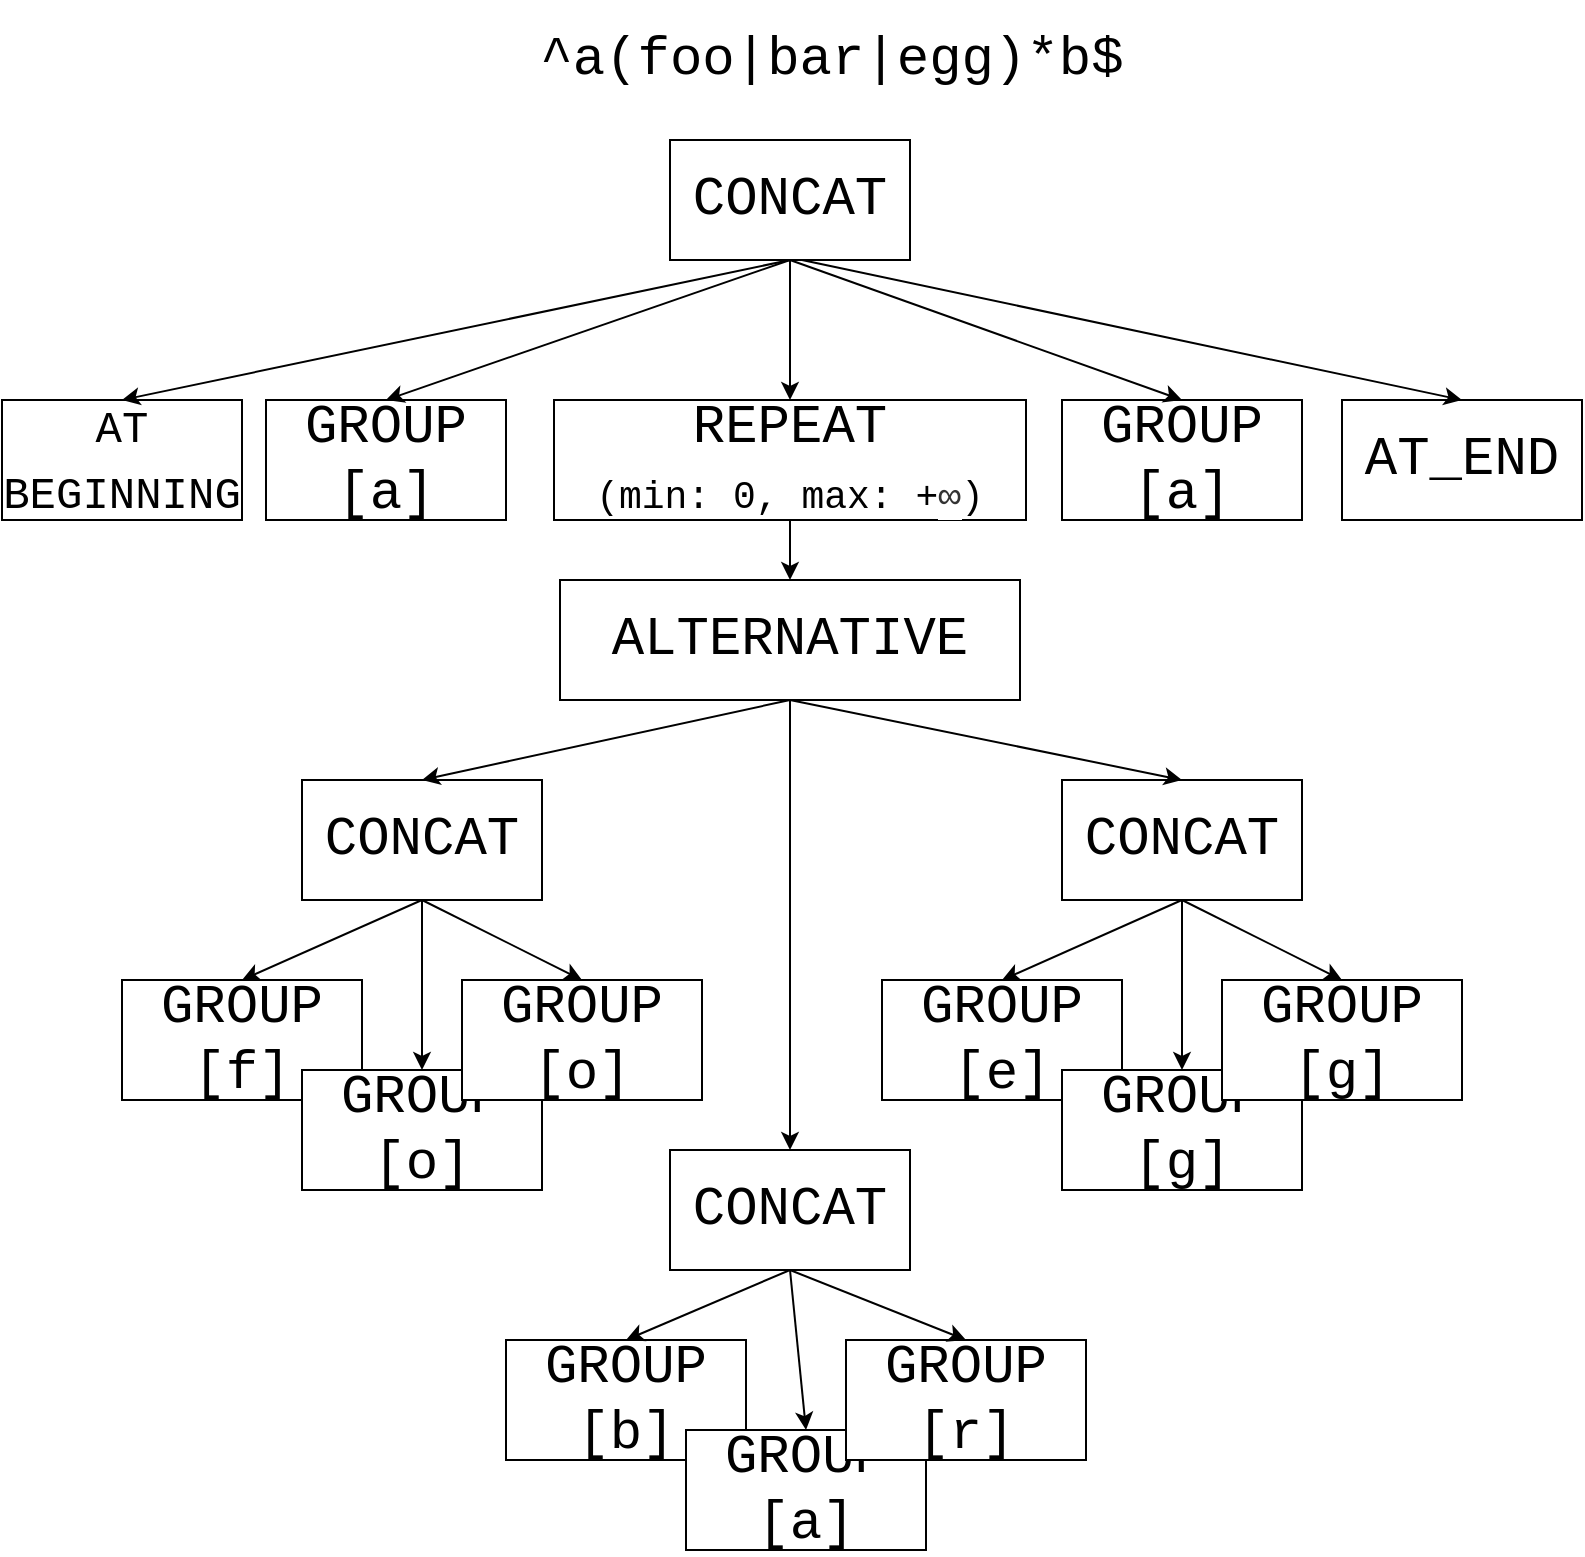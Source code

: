 <mxfile version="13.3.5" type="device"><diagram id="1nbXDN-Ra3z4I-f-eUuL" name="Page-1"><mxGraphModel dx="946" dy="597" grid="1" gridSize="10" guides="1" tooltips="1" connect="1" arrows="1" fold="1" page="1" pageScale="1" pageWidth="827" pageHeight="1169" math="0" shadow="0"><root><mxCell id="0"/><mxCell id="1" parent="0"/><mxCell id="zU-4a7NtEvsF7ziLQ6Jj-1" value="^a(foo|bar|egg)*b$" style="text;html=1;strokeColor=none;fillColor=none;align=center;verticalAlign=middle;whiteSpace=wrap;rounded=0;fontFamily=Courier New;fontSize=27;" vertex="1" parent="1"><mxGeometry x="250" y="10" width="350" height="60" as="geometry"/></mxCell><mxCell id="zU-4a7NtEvsF7ziLQ6Jj-21" value="CONCAT" style="rounded=0;whiteSpace=wrap;html=1;fontFamily=Courier New;fontSize=27;" vertex="1" parent="1"><mxGeometry x="344" y="80" width="120" height="60" as="geometry"/></mxCell><mxCell id="zU-4a7NtEvsF7ziLQ6Jj-22" value="GROUP&lt;br&gt;[a]" style="rounded=0;whiteSpace=wrap;html=1;fontFamily=Courier New;fontSize=27;" vertex="1" parent="1"><mxGeometry x="142" y="210" width="120" height="60" as="geometry"/></mxCell><mxCell id="zU-4a7NtEvsF7ziLQ6Jj-23" value="ALTERNATIVE" style="rounded=0;whiteSpace=wrap;html=1;fontFamily=Courier New;fontSize=27;" vertex="1" parent="1"><mxGeometry x="289" y="300" width="230" height="60" as="geometry"/></mxCell><mxCell id="zU-4a7NtEvsF7ziLQ6Jj-24" value="REPEAT&lt;br&gt;&lt;font style=&quot;font-size: 19px&quot;&gt;&lt;span&gt;(min: 0, max: +&lt;/span&gt;&lt;span style=&quot;color: rgb(51, 51, 51); background-color: rgb(255, 255, 255);&quot;&gt;∞&lt;/span&gt;&lt;/font&gt;&lt;font style=&quot;font-size: 19px&quot;&gt;)&lt;/font&gt;" style="rounded=0;whiteSpace=wrap;html=1;fontFamily=Courier New;fontSize=27;" vertex="1" parent="1"><mxGeometry x="286" y="210" width="236" height="60" as="geometry"/></mxCell><mxCell id="zU-4a7NtEvsF7ziLQ6Jj-25" value="GROUP&lt;br&gt;[a]" style="rounded=0;whiteSpace=wrap;html=1;fontFamily=Courier New;fontSize=27;" vertex="1" parent="1"><mxGeometry x="540" y="210" width="120" height="60" as="geometry"/></mxCell><mxCell id="zU-4a7NtEvsF7ziLQ6Jj-26" value="CONCAT" style="rounded=0;whiteSpace=wrap;html=1;fontFamily=Courier New;fontSize=27;" vertex="1" parent="1"><mxGeometry x="160" y="400" width="120" height="60" as="geometry"/></mxCell><mxCell id="zU-4a7NtEvsF7ziLQ6Jj-27" value="CONCAT" style="rounded=0;whiteSpace=wrap;html=1;fontFamily=Courier New;fontSize=27;" vertex="1" parent="1"><mxGeometry x="344" y="585" width="120" height="60" as="geometry"/></mxCell><mxCell id="zU-4a7NtEvsF7ziLQ6Jj-28" value="CONCAT" style="rounded=0;whiteSpace=wrap;html=1;fontFamily=Courier New;fontSize=27;" vertex="1" parent="1"><mxGeometry x="540" y="400" width="120" height="60" as="geometry"/></mxCell><mxCell id="zU-4a7NtEvsF7ziLQ6Jj-29" value="GROUP&lt;br&gt;[f]" style="rounded=0;whiteSpace=wrap;html=1;fontFamily=Courier New;fontSize=27;" vertex="1" parent="1"><mxGeometry x="70" y="500" width="120" height="60" as="geometry"/></mxCell><mxCell id="zU-4a7NtEvsF7ziLQ6Jj-30" value="GROUP&lt;br&gt;[o]" style="rounded=0;whiteSpace=wrap;html=1;fontFamily=Courier New;fontSize=27;" vertex="1" parent="1"><mxGeometry x="160" y="545" width="120" height="60" as="geometry"/></mxCell><mxCell id="zU-4a7NtEvsF7ziLQ6Jj-31" value="GROUP&lt;br&gt;[o]" style="rounded=0;whiteSpace=wrap;html=1;fontFamily=Courier New;fontSize=27;" vertex="1" parent="1"><mxGeometry x="240" y="500" width="120" height="60" as="geometry"/></mxCell><mxCell id="zU-4a7NtEvsF7ziLQ6Jj-33" value="GROUP&lt;br&gt;[e]" style="rounded=0;whiteSpace=wrap;html=1;fontFamily=Courier New;fontSize=27;" vertex="1" parent="1"><mxGeometry x="450" y="500" width="120" height="60" as="geometry"/></mxCell><mxCell id="zU-4a7NtEvsF7ziLQ6Jj-34" value="GROUP&lt;br&gt;[g]" style="rounded=0;whiteSpace=wrap;html=1;fontFamily=Courier New;fontSize=27;" vertex="1" parent="1"><mxGeometry x="540" y="545" width="120" height="60" as="geometry"/></mxCell><mxCell id="zU-4a7NtEvsF7ziLQ6Jj-35" value="GROUP&lt;br&gt;[g]" style="rounded=0;whiteSpace=wrap;html=1;fontFamily=Courier New;fontSize=27;" vertex="1" parent="1"><mxGeometry x="620" y="500" width="120" height="60" as="geometry"/></mxCell><mxCell id="zU-4a7NtEvsF7ziLQ6Jj-36" value="GROUP&lt;br&gt;[b]" style="rounded=0;whiteSpace=wrap;html=1;fontFamily=Courier New;fontSize=27;" vertex="1" parent="1"><mxGeometry x="262" y="680" width="120" height="60" as="geometry"/></mxCell><mxCell id="zU-4a7NtEvsF7ziLQ6Jj-37" value="GROUP&lt;br&gt;[a]" style="rounded=0;whiteSpace=wrap;html=1;fontFamily=Courier New;fontSize=27;" vertex="1" parent="1"><mxGeometry x="352" y="725" width="120" height="60" as="geometry"/></mxCell><mxCell id="zU-4a7NtEvsF7ziLQ6Jj-38" value="GROUP&lt;br&gt;[r]" style="rounded=0;whiteSpace=wrap;html=1;fontFamily=Courier New;fontSize=27;" vertex="1" parent="1"><mxGeometry x="432" y="680" width="120" height="60" as="geometry"/></mxCell><mxCell id="zU-4a7NtEvsF7ziLQ6Jj-39" value="" style="endArrow=classic;html=1;fontFamily=Courier New;fontSize=27;entryX=0.5;entryY=0;entryDx=0;entryDy=0;exitX=0.5;exitY=1;exitDx=0;exitDy=0;" edge="1" parent="1" source="zU-4a7NtEvsF7ziLQ6Jj-23" target="zU-4a7NtEvsF7ziLQ6Jj-28"><mxGeometry width="50" height="50" relative="1" as="geometry"><mxPoint x="460" y="550" as="sourcePoint"/><mxPoint x="510" y="500" as="targetPoint"/></mxGeometry></mxCell><mxCell id="zU-4a7NtEvsF7ziLQ6Jj-40" value="" style="endArrow=classic;html=1;fontFamily=Courier New;fontSize=27;entryX=0.5;entryY=0;entryDx=0;entryDy=0;exitX=0.5;exitY=1;exitDx=0;exitDy=0;" edge="1" parent="1" source="zU-4a7NtEvsF7ziLQ6Jj-23" target="zU-4a7NtEvsF7ziLQ6Jj-26"><mxGeometry width="50" height="50" relative="1" as="geometry"><mxPoint x="414" y="370" as="sourcePoint"/><mxPoint x="610" y="410" as="targetPoint"/></mxGeometry></mxCell><mxCell id="zU-4a7NtEvsF7ziLQ6Jj-41" value="" style="endArrow=classic;html=1;fontFamily=Courier New;fontSize=27;entryX=0.5;entryY=0;entryDx=0;entryDy=0;" edge="1" parent="1" target="zU-4a7NtEvsF7ziLQ6Jj-27"><mxGeometry width="50" height="50" relative="1" as="geometry"><mxPoint x="404" y="360" as="sourcePoint"/><mxPoint x="620" y="420" as="targetPoint"/></mxGeometry></mxCell><mxCell id="zU-4a7NtEvsF7ziLQ6Jj-42" value="" style="endArrow=classic;html=1;fontFamily=Courier New;fontSize=27;entryX=0.5;entryY=0;entryDx=0;entryDy=0;exitX=0.5;exitY=1;exitDx=0;exitDy=0;" edge="1" parent="1" source="zU-4a7NtEvsF7ziLQ6Jj-28" target="zU-4a7NtEvsF7ziLQ6Jj-35"><mxGeometry width="50" height="50" relative="1" as="geometry"><mxPoint x="434" y="390" as="sourcePoint"/><mxPoint x="630" y="430" as="targetPoint"/></mxGeometry></mxCell><mxCell id="zU-4a7NtEvsF7ziLQ6Jj-43" value="" style="endArrow=classic;html=1;fontFamily=Courier New;fontSize=27;entryX=0.5;entryY=0;entryDx=0;entryDy=0;" edge="1" parent="1" source="zU-4a7NtEvsF7ziLQ6Jj-28" target="zU-4a7NtEvsF7ziLQ6Jj-34"><mxGeometry width="50" height="50" relative="1" as="geometry"><mxPoint x="444" y="400" as="sourcePoint"/><mxPoint x="640" y="440" as="targetPoint"/></mxGeometry></mxCell><mxCell id="zU-4a7NtEvsF7ziLQ6Jj-44" value="" style="endArrow=classic;html=1;fontFamily=Courier New;fontSize=27;entryX=0.5;entryY=0;entryDx=0;entryDy=0;" edge="1" parent="1" target="zU-4a7NtEvsF7ziLQ6Jj-33"><mxGeometry width="50" height="50" relative="1" as="geometry"><mxPoint x="600" y="460" as="sourcePoint"/><mxPoint x="650" y="450" as="targetPoint"/></mxGeometry></mxCell><mxCell id="zU-4a7NtEvsF7ziLQ6Jj-45" value="" style="endArrow=classic;html=1;fontFamily=Courier New;fontSize=27;entryX=0.5;entryY=0;entryDx=0;entryDy=0;exitX=0.5;exitY=1;exitDx=0;exitDy=0;" edge="1" parent="1" source="zU-4a7NtEvsF7ziLQ6Jj-27" target="zU-4a7NtEvsF7ziLQ6Jj-38"><mxGeometry width="50" height="50" relative="1" as="geometry"><mxPoint x="464" y="420" as="sourcePoint"/><mxPoint x="660" y="460" as="targetPoint"/></mxGeometry></mxCell><mxCell id="zU-4a7NtEvsF7ziLQ6Jj-46" value="" style="endArrow=classic;html=1;fontFamily=Courier New;fontSize=27;entryX=0.5;entryY=0;entryDx=0;entryDy=0;exitX=0.5;exitY=1;exitDx=0;exitDy=0;" edge="1" parent="1" source="zU-4a7NtEvsF7ziLQ6Jj-27" target="zU-4a7NtEvsF7ziLQ6Jj-37"><mxGeometry width="50" height="50" relative="1" as="geometry"><mxPoint x="474" y="430" as="sourcePoint"/><mxPoint x="670" y="470" as="targetPoint"/></mxGeometry></mxCell><mxCell id="zU-4a7NtEvsF7ziLQ6Jj-47" value="" style="endArrow=classic;html=1;fontFamily=Courier New;fontSize=27;entryX=0.5;entryY=0;entryDx=0;entryDy=0;exitX=0.5;exitY=1;exitDx=0;exitDy=0;" edge="1" parent="1" source="zU-4a7NtEvsF7ziLQ6Jj-27" target="zU-4a7NtEvsF7ziLQ6Jj-36"><mxGeometry width="50" height="50" relative="1" as="geometry"><mxPoint x="484" y="440" as="sourcePoint"/><mxPoint x="680" y="480" as="targetPoint"/></mxGeometry></mxCell><mxCell id="zU-4a7NtEvsF7ziLQ6Jj-48" value="" style="endArrow=classic;html=1;fontFamily=Courier New;fontSize=27;entryX=0.5;entryY=0;entryDx=0;entryDy=0;exitX=0.5;exitY=1;exitDx=0;exitDy=0;" edge="1" parent="1" source="zU-4a7NtEvsF7ziLQ6Jj-26" target="zU-4a7NtEvsF7ziLQ6Jj-31"><mxGeometry width="50" height="50" relative="1" as="geometry"><mxPoint x="494" y="450" as="sourcePoint"/><mxPoint x="690" y="490" as="targetPoint"/></mxGeometry></mxCell><mxCell id="zU-4a7NtEvsF7ziLQ6Jj-49" value="" style="endArrow=classic;html=1;fontFamily=Courier New;fontSize=27;entryX=0.5;entryY=0;entryDx=0;entryDy=0;exitX=0.5;exitY=1;exitDx=0;exitDy=0;" edge="1" parent="1" source="zU-4a7NtEvsF7ziLQ6Jj-26" target="zU-4a7NtEvsF7ziLQ6Jj-30"><mxGeometry width="50" height="50" relative="1" as="geometry"><mxPoint x="210" y="460" as="sourcePoint"/><mxPoint x="310" y="510" as="targetPoint"/></mxGeometry></mxCell><mxCell id="zU-4a7NtEvsF7ziLQ6Jj-50" value="" style="endArrow=classic;html=1;fontFamily=Courier New;fontSize=27;entryX=0.5;entryY=0;entryDx=0;entryDy=0;" edge="1" parent="1" target="zU-4a7NtEvsF7ziLQ6Jj-29"><mxGeometry width="50" height="50" relative="1" as="geometry"><mxPoint x="220" y="460" as="sourcePoint"/><mxPoint x="320" y="520" as="targetPoint"/></mxGeometry></mxCell><mxCell id="zU-4a7NtEvsF7ziLQ6Jj-51" value="" style="endArrow=classic;html=1;fontFamily=Courier New;fontSize=27;entryX=0.5;entryY=0;entryDx=0;entryDy=0;" edge="1" parent="1" source="zU-4a7NtEvsF7ziLQ6Jj-24" target="zU-4a7NtEvsF7ziLQ6Jj-23"><mxGeometry width="50" height="50" relative="1" as="geometry"><mxPoint x="460" y="410" as="sourcePoint"/><mxPoint x="510" y="360" as="targetPoint"/></mxGeometry></mxCell><mxCell id="zU-4a7NtEvsF7ziLQ6Jj-52" value="" style="endArrow=classic;html=1;fontFamily=Courier New;fontSize=27;exitX=0.5;exitY=1;exitDx=0;exitDy=0;entryX=0.5;entryY=0;entryDx=0;entryDy=0;" edge="1" parent="1" source="zU-4a7NtEvsF7ziLQ6Jj-21" target="zU-4a7NtEvsF7ziLQ6Jj-24"><mxGeometry width="50" height="50" relative="1" as="geometry"><mxPoint x="415.714" y="270" as="sourcePoint"/><mxPoint x="404" y="200" as="targetPoint"/></mxGeometry></mxCell><mxCell id="zU-4a7NtEvsF7ziLQ6Jj-53" value="" style="endArrow=classic;html=1;fontFamily=Courier New;fontSize=27;entryX=0.5;entryY=0;entryDx=0;entryDy=0;exitX=0.5;exitY=1;exitDx=0;exitDy=0;" edge="1" parent="1" source="zU-4a7NtEvsF7ziLQ6Jj-21" target="zU-4a7NtEvsF7ziLQ6Jj-25"><mxGeometry width="50" height="50" relative="1" as="geometry"><mxPoint x="425.714" y="280" as="sourcePoint"/><mxPoint x="424" y="320" as="targetPoint"/></mxGeometry></mxCell><mxCell id="zU-4a7NtEvsF7ziLQ6Jj-54" value="" style="endArrow=classic;html=1;fontFamily=Courier New;fontSize=27;entryX=0.5;entryY=0;entryDx=0;entryDy=0;exitX=0.5;exitY=1;exitDx=0;exitDy=0;" edge="1" parent="1" source="zU-4a7NtEvsF7ziLQ6Jj-21" target="zU-4a7NtEvsF7ziLQ6Jj-22"><mxGeometry width="50" height="50" relative="1" as="geometry"><mxPoint x="410" y="160" as="sourcePoint"/><mxPoint x="640" y="210" as="targetPoint"/></mxGeometry></mxCell><mxCell id="zU-4a7NtEvsF7ziLQ6Jj-55" value="AT_END" style="rounded=0;whiteSpace=wrap;html=1;fontFamily=Courier New;fontSize=27;" vertex="1" parent="1"><mxGeometry x="680" y="210" width="120" height="60" as="geometry"/></mxCell><mxCell id="zU-4a7NtEvsF7ziLQ6Jj-56" value="&lt;font style=&quot;font-size: 22px&quot;&gt;AT&lt;br&gt;BEGINNING&lt;/font&gt;" style="rounded=0;whiteSpace=wrap;html=1;fontFamily=Courier New;fontSize=27;" vertex="1" parent="1"><mxGeometry x="10" y="210" width="120" height="60" as="geometry"/></mxCell><mxCell id="zU-4a7NtEvsF7ziLQ6Jj-57" value="" style="endArrow=classic;html=1;fontFamily=Courier New;fontSize=27;entryX=0.5;entryY=0;entryDx=0;entryDy=0;exitX=0.5;exitY=1;exitDx=0;exitDy=0;" edge="1" parent="1" source="zU-4a7NtEvsF7ziLQ6Jj-21" target="zU-4a7NtEvsF7ziLQ6Jj-56"><mxGeometry width="50" height="50" relative="1" as="geometry"><mxPoint x="414" y="150" as="sourcePoint"/><mxPoint x="212" y="220" as="targetPoint"/></mxGeometry></mxCell><mxCell id="zU-4a7NtEvsF7ziLQ6Jj-58" value="" style="endArrow=classic;html=1;fontFamily=Courier New;fontSize=27;entryX=0.5;entryY=0;entryDx=0;entryDy=0;" edge="1" parent="1" target="zU-4a7NtEvsF7ziLQ6Jj-55"><mxGeometry width="50" height="50" relative="1" as="geometry"><mxPoint x="410" y="140" as="sourcePoint"/><mxPoint x="222" y="230" as="targetPoint"/></mxGeometry></mxCell></root></mxGraphModel></diagram></mxfile>